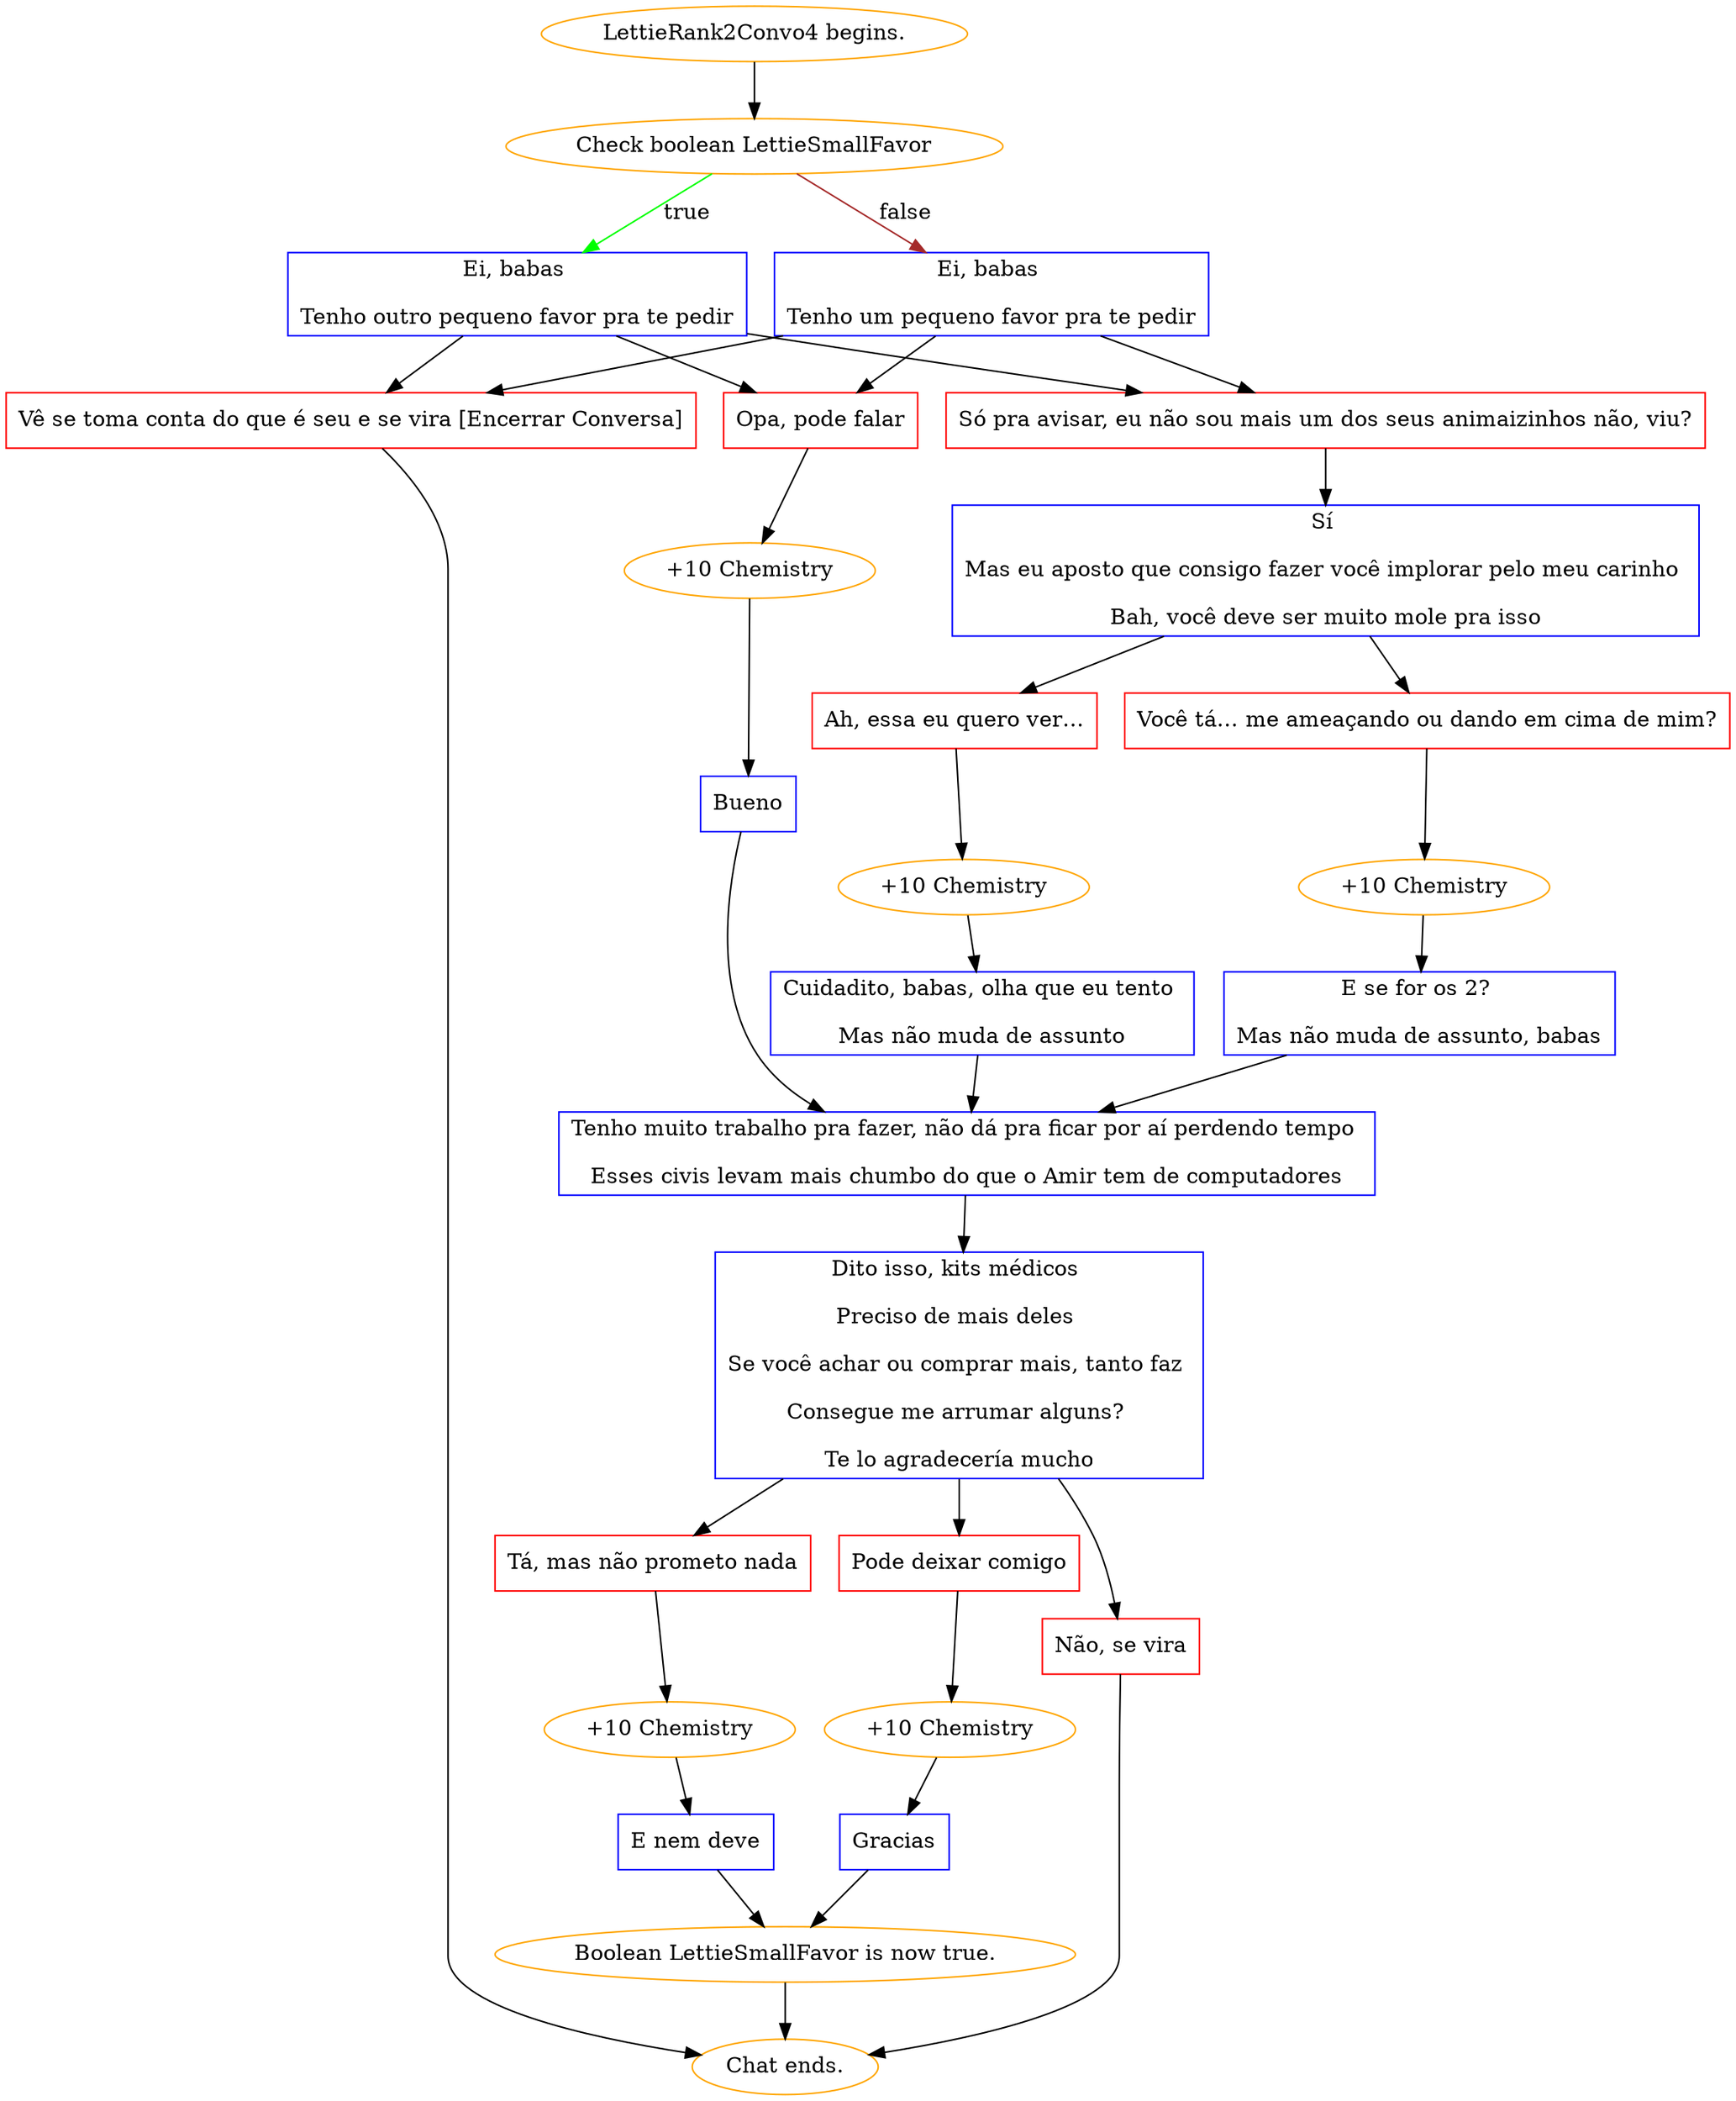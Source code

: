 digraph {
	"LettieRank2Convo4 begins." [color=orange];
		"LettieRank2Convo4 begins." -> j3863215240;
	j3863215240 [label="Check boolean LettieSmallFavor",color=orange];
		j3863215240 -> j2593875961 [label=true,color=green];
		j3863215240 -> j1880404736 [label=false,color=brown];
	j2593875961 [label="Ei, babas 
Tenho outro pequeno favor pra te pedir",shape=box,color=blue];
		j2593875961 -> j2090206731;
		j2593875961 -> j3668411548;
		j2593875961 -> j1596523812;
	j1880404736 [label="Ei, babas 
Tenho um pequeno favor pra te pedir",shape=box,color=blue];
		j1880404736 -> j1596523812;
		j1880404736 -> j3668411548;
		j1880404736 -> j2090206731;
	j2090206731 [label="Opa, pode falar",shape=box,color=red];
		j2090206731 -> j2858778645;
	j3668411548 [label="Só pra avisar, eu não sou mais um dos seus animaizinhos não, viu?",shape=box,color=red];
		j3668411548 -> j373350879;
	j1596523812 [label="Vê se toma conta do que é seu e se vira [Encerrar Conversa]",shape=box,color=red];
		j1596523812 -> "Chat ends.";
	j2858778645 [label="+10 Chemistry",color=orange];
		j2858778645 -> j131676312;
	j373350879 [label="Sí 
Mas eu aposto que consigo fazer você implorar pelo meu carinho 
Bah, você deve ser muito mole pra isso",shape=box,color=blue];
		j373350879 -> j1176483547;
		j373350879 -> j1111877362;
	"Chat ends." [color=orange];
	j131676312 [label="Bueno",shape=box,color=blue];
		j131676312 -> j60367680;
	j1176483547 [label="Você tá… me ameaçando ou dando em cima de mim?",shape=box,color=red];
		j1176483547 -> j2014719967;
	j1111877362 [label="Ah, essa eu quero ver…",shape=box,color=red];
		j1111877362 -> j1698058666;
	j60367680 [label="Tenho muito trabalho pra fazer, não dá pra ficar por aí perdendo tempo 
Esses civis levam mais chumbo do que o Amir tem de computadores",shape=box,color=blue];
		j60367680 -> j1086747233;
	j2014719967 [label="+10 Chemistry",color=orange];
		j2014719967 -> j3169665538;
	j1698058666 [label="+10 Chemistry",color=orange];
		j1698058666 -> j4065592714;
	j1086747233 [label="Dito isso, kits médicos 
Preciso de mais deles 
Se você achar ou comprar mais, tanto faz 
Consegue me arrumar alguns? 
Te lo agradecería mucho",shape=box,color=blue];
		j1086747233 -> j738331986;
		j1086747233 -> j1207477090;
		j1086747233 -> j4173514285;
	j3169665538 [label="E se for os 2? 
Mas não muda de assunto, babas",shape=box,color=blue];
		j3169665538 -> j60367680;
	j4065592714 [label="Cuidadito, babas, olha que eu tento 
Mas não muda de assunto",shape=box,color=blue];
		j4065592714 -> j60367680;
	j738331986 [label="Pode deixar comigo",shape=box,color=red];
		j738331986 -> j1781458524;
	j1207477090 [label="Tá, mas não prometo nada",shape=box,color=red];
		j1207477090 -> j3809872450;
	j4173514285 [label="Não, se vira",shape=box,color=red];
		j4173514285 -> "Chat ends.";
	j1781458524 [label="+10 Chemistry",color=orange];
		j1781458524 -> j1997227581;
	j3809872450 [label="+10 Chemistry",color=orange];
		j3809872450 -> j268415879;
	j1997227581 [label="Gracias",shape=box,color=blue];
		j1997227581 -> j2570747018;
	j268415879 [label="E nem deve",shape=box,color=blue];
		j268415879 -> j2570747018;
	j2570747018 [label="Boolean LettieSmallFavor is now true.",color=orange];
		j2570747018 -> "Chat ends.";
}